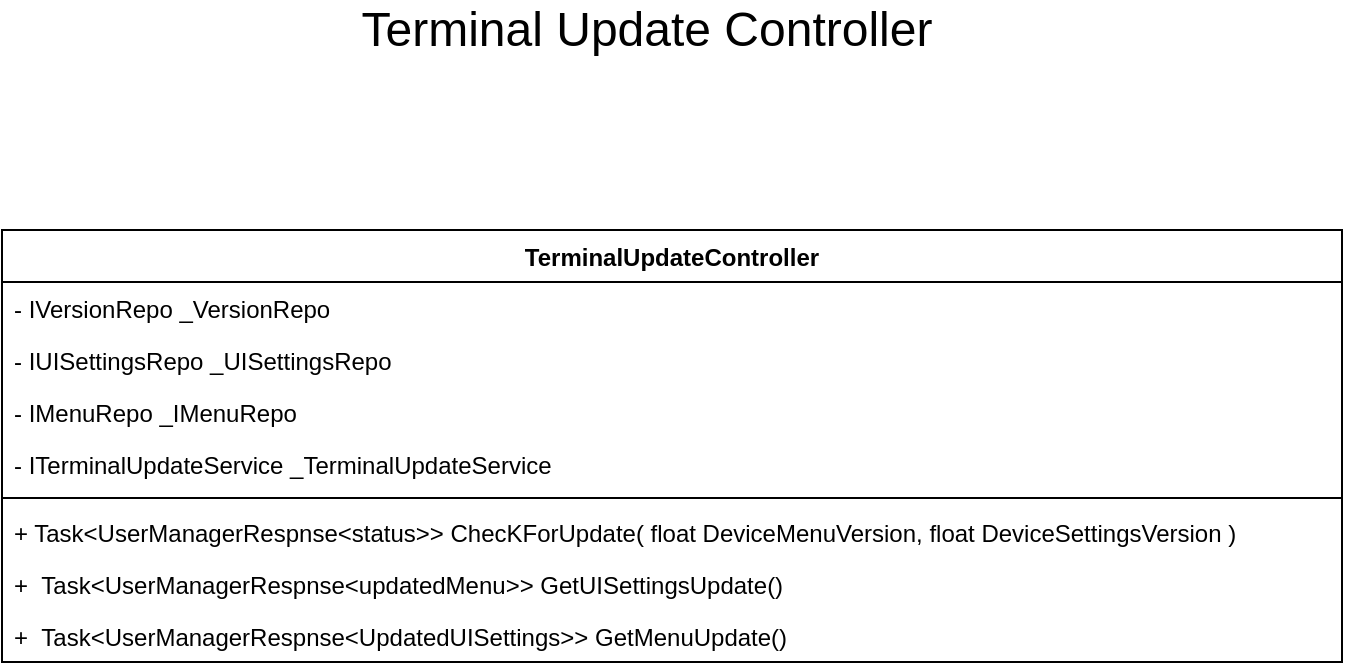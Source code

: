 <mxfile version="14.2.9" type="device"><diagram id="QkI--pBJC4bzssq41QZq" name="Page-1"><mxGraphModel dx="1422" dy="2946" grid="1" gridSize="10" guides="1" tooltips="1" connect="1" arrows="1" fold="1" page="1" pageScale="1" pageWidth="850" pageHeight="1100" math="0" shadow="0"><root><mxCell id="0"/><mxCell id="1" parent="0"/><mxCell id="noM06Llarw8SXuktYtZB-41" value="&lt;font style=&quot;font-size: 24px&quot;&gt;Terminal Update Controller&lt;br&gt;&lt;/font&gt;" style="text;html=1;strokeColor=none;fillColor=none;align=center;verticalAlign=middle;whiteSpace=wrap;rounded=0;" vertex="1" parent="1"><mxGeometry x="260" y="-2130" width="305" height="20" as="geometry"/></mxCell><mxCell id="noM06Llarw8SXuktYtZB-615" value="TerminalUpdateController" style="swimlane;fontStyle=1;align=center;verticalAlign=top;childLayout=stackLayout;horizontal=1;startSize=26;horizontalStack=0;resizeParent=1;resizeParentMax=0;resizeLast=0;collapsible=1;marginBottom=0;" vertex="1" parent="1"><mxGeometry x="90" y="-2020" width="670" height="216" as="geometry"/></mxCell><mxCell id="noM06Llarw8SXuktYtZB-616" value="- IVersionRepo _VersionRepo" style="text;strokeColor=none;fillColor=none;align=left;verticalAlign=top;spacingLeft=4;spacingRight=4;overflow=hidden;rotatable=0;points=[[0,0.5],[1,0.5]];portConstraint=eastwest;" vertex="1" parent="noM06Llarw8SXuktYtZB-615"><mxGeometry y="26" width="670" height="26" as="geometry"/></mxCell><mxCell id="noM06Llarw8SXuktYtZB-617" value="- IUISettingsRepo _UISettingsRepo" style="text;strokeColor=none;fillColor=none;align=left;verticalAlign=top;spacingLeft=4;spacingRight=4;overflow=hidden;rotatable=0;points=[[0,0.5],[1,0.5]];portConstraint=eastwest;fontStyle=0" vertex="1" parent="noM06Llarw8SXuktYtZB-615"><mxGeometry y="52" width="670" height="26" as="geometry"/></mxCell><mxCell id="noM06Llarw8SXuktYtZB-618" value="- IMenuRepo _IMenuRepo" style="text;strokeColor=none;fillColor=none;align=left;verticalAlign=top;spacingLeft=4;spacingRight=4;overflow=hidden;rotatable=0;points=[[0,0.5],[1,0.5]];portConstraint=eastwest;fontStyle=0" vertex="1" parent="noM06Llarw8SXuktYtZB-615"><mxGeometry y="78" width="670" height="26" as="geometry"/></mxCell><mxCell id="noM06Llarw8SXuktYtZB-619" value="- ITerminalUpdateService _TerminalUpdateService" style="text;strokeColor=none;fillColor=none;align=left;verticalAlign=top;spacingLeft=4;spacingRight=4;overflow=hidden;rotatable=0;points=[[0,0.5],[1,0.5]];portConstraint=eastwest;fontStyle=0" vertex="1" parent="noM06Llarw8SXuktYtZB-615"><mxGeometry y="104" width="670" height="26" as="geometry"/></mxCell><mxCell id="noM06Llarw8SXuktYtZB-620" value="" style="line;strokeWidth=1;fillColor=none;align=left;verticalAlign=middle;spacingTop=-1;spacingLeft=3;spacingRight=3;rotatable=0;labelPosition=right;points=[];portConstraint=eastwest;" vertex="1" parent="noM06Llarw8SXuktYtZB-615"><mxGeometry y="130" width="670" height="8" as="geometry"/></mxCell><mxCell id="noM06Llarw8SXuktYtZB-621" value="+ Task&lt;UserManagerRespnse&lt;status&gt;&gt; ChecKForUpdate( float DeviceMenuVersion, float DeviceSettingsVersion ) " style="text;strokeColor=none;fillColor=none;align=left;verticalAlign=top;spacingLeft=4;spacingRight=4;overflow=hidden;rotatable=0;points=[[0,0.5],[1,0.5]];portConstraint=eastwest;" vertex="1" parent="noM06Llarw8SXuktYtZB-615"><mxGeometry y="138" width="670" height="26" as="geometry"/></mxCell><mxCell id="noM06Llarw8SXuktYtZB-622" value="+  Task&lt;UserManagerRespnse&lt;updatedMenu&gt;&gt; GetUISettingsUpdate()" style="text;strokeColor=none;fillColor=none;align=left;verticalAlign=top;spacingLeft=4;spacingRight=4;overflow=hidden;rotatable=0;points=[[0,0.5],[1,0.5]];portConstraint=eastwest;" vertex="1" parent="noM06Llarw8SXuktYtZB-615"><mxGeometry y="164" width="670" height="26" as="geometry"/></mxCell><mxCell id="noM06Llarw8SXuktYtZB-623" value="+  Task&lt;UserManagerRespnse&lt;UpdatedUISettings&gt;&gt; GetMenuUpdate()" style="text;strokeColor=none;fillColor=none;align=left;verticalAlign=top;spacingLeft=4;spacingRight=4;overflow=hidden;rotatable=0;points=[[0,0.5],[1,0.5]];portConstraint=eastwest;" vertex="1" parent="noM06Llarw8SXuktYtZB-615"><mxGeometry y="190" width="670" height="26" as="geometry"/></mxCell></root></mxGraphModel></diagram></mxfile>